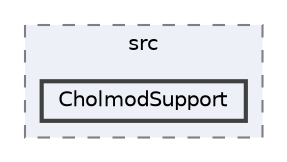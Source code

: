 digraph "nuli-avionics-flight-software/platformio_nuli_avionics_flight_software/include/Eigen/src/CholmodSupport"
{
 // LATEX_PDF_SIZE
  bgcolor="transparent";
  edge [fontname=Helvetica,fontsize=10,labelfontname=Helvetica,labelfontsize=10];
  node [fontname=Helvetica,fontsize=10,shape=box,height=0.2,width=0.4];
  compound=true
  subgraph clusterdir_0c47b8ddbc9bef45fb4b46690246c297 {
    graph [ bgcolor="#edf0f7", pencolor="grey50", label="src", fontname=Helvetica,fontsize=10 style="filled,dashed", URL="dir_0c47b8ddbc9bef45fb4b46690246c297.html",tooltip=""]
  dir_ee7910b94315874a8328391ff3160908 [label="CholmodSupport", fillcolor="#edf0f7", color="grey25", style="filled,bold", URL="dir_ee7910b94315874a8328391ff3160908.html",tooltip=""];
  }
}
